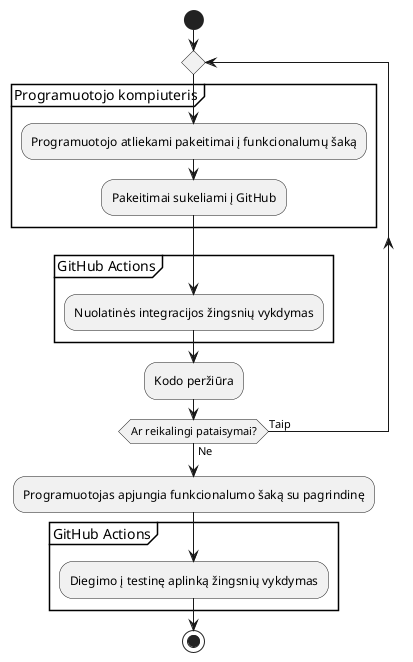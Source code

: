 @startuml
skinparam ConditionEndStyle hline
skinparam defaultTextAlignment center
start

    repeat
    partition "Programuotojo kompiuteris" {
        :Programuotojo atliekami pakeitimai į funkcionalumų šaką;
        :Pakeitimai sukeliami į GitHub;
    }


    partition "GitHub Actions" {
        :Nuolatinės integracijos žingsnių vykdymas;
    }
    :Kodo peržiūra;
    repeat while (Ar reikalingi pataisymai?) is (Taip) not (Ne);

    :Programuotojas apjungia funkcionalumo šaką su pagrindinę;

    partition "GitHub Actions" {
        :Diegimo į testinę aplinką žingsnių vykdymas;
    }
stop
@enduml